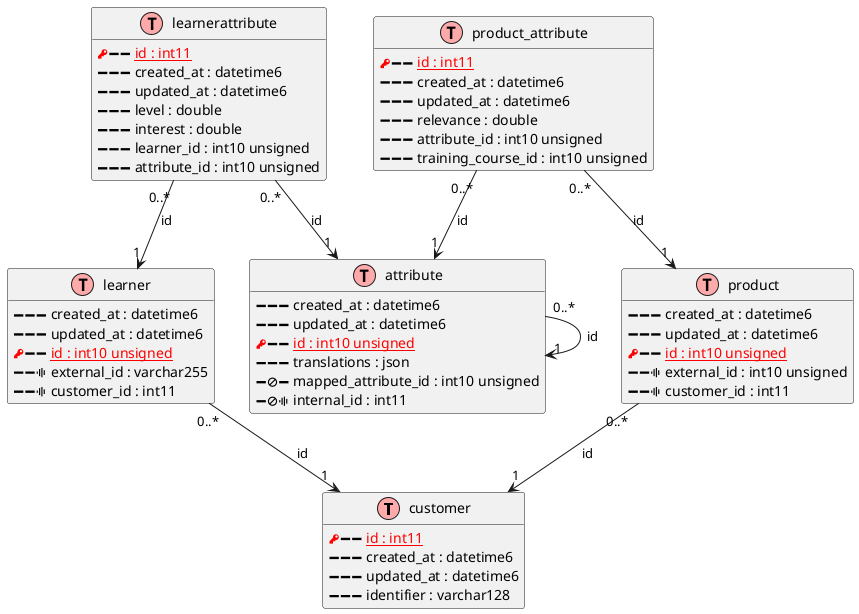 @startuml
' uncomment the line below if you're using computer with a retina display
' skinparam dpi 300
!function Table($name)
  !return "class " + $name + " << (T,#FFAAAA) >>"
!endfunction
' we use bold for primary key
' green color for unique
' and underscore for not_null
!function column($name, $type, $null="", $pk="", $fk="", $unique="")
  !$label = ""
  
  ' Display key
  !if ($pk == "PK" && $fk != "FK")
    !$label = "<color:red><&key></color>"
  !elseif ($pk == "PK" && $fk == "FK")
    !$label = "<color:blue><&key></color>"
  !elseif ($fk == "FK")
    !$label = "<color:green><&key></color>"
  !else
    !$label = "<&minus>"
  !endif

  ' Display nullable icon
  !if ($null == "NULL")
    !$label = $label + "<&ban>"
  !else
    !$label = $label + "<&minus>"
  !endif

  ' Display unique icon
  !if ($unique == "UNIQUE")
    !$label = $label + "<&audio-spectrum>"
  !else
    !$label = $label + "<&minus>"
  !endif
  
  ' display label in the right color (PK, FK, both, none)
  !$label = $label + " "
  !$columnSpec = $name + " : " + $type
  !if ($pk == "PK" && $fk != "FK")
    !$label = $label + "<u><color:red>" + $columnSpec + "</color></u>"
  !elseif ($pk == "PK" && $fk == "FK")
    !$label = $label + "<u><color:blue>" + $columnSpec + "</color></u>"
  !elseif ($fk == "FK")
    !$label = $label + "<u><color:green>" + $columnSpec + "</color></u>"
  !else
    !$label = $label + $columnSpec
  !endif
  
  !return $label
!endfunction
' other tags available:
' <i></i>
' <back:COLOR></color>, where color is a color name or html color code
' (#FFAACC)
' see: http://plantuml.com/classes.html#More
hide methods
hide stereotypes
skinparam classAttributeIconSize 0

' entities
' entities
Table(customer) { 
column("id", "int11", "NOT NULL", "PK", "", "")
column("created_at", "datetime6", "NOT NULL", "", "", "")
column("updated_at", "datetime6", "NOT NULL", "", "", "")
column("identifier", "varchar128", "NOT NULL", "", "", "")
}
Table(learner) { 
column("created_at", "datetime6", "NOT NULL", "", "", "")
column("updated_at", "datetime6", "NOT NULL", "", "", "")
column("id", "int10 unsigned", "NOT NULL", "PK", "", "")
column("external_id", "varchar255", "NOT NULL", "", "", "UNIQUE")
column("customer_id", "int11", "NOT NULL", "", "", "UNIQUE")
}
learner "0..*" --> "1" customer : "id"
Table(learnerattribute) { 
column("id", "int11", "NOT NULL", "PK", "", "")
column("created_at", "datetime6", "NOT NULL", "", "", "")
column("updated_at", "datetime6", "NOT NULL", "", "", "")
column("level", "double", "NOT NULL", "", "", "")
column("interest", "double", "NOT NULL", "", "", "")
column("learner_id", "int10 unsigned", "NOT NULL", "", "", "")
column("attribute_id", "int10 unsigned", "NOT NULL", "", "", "")
}
learnerattribute "0..*" --> "1" learner : "id"
learnerattribute "0..*" --> "1" attribute : "id"
Table(attribute) { 
column("created_at", "datetime6", "NOT NULL", "", "", "")
column("updated_at", "datetime6", "NOT NULL", "", "", "")
column("id", "int10 unsigned", "NOT NULL", "PK", "", "")
column("translations", "json", "NOT NULL", "", "", "")
column("mapped_attribute_id", "int10 unsigned", "NULL", "", "", "")
column("internal_id", "int11", "NULL", "", "", "UNIQUE")
}
attribute "0..*" --> "1" attribute : "id"
Table(product) { 
column("created_at", "datetime6", "NOT NULL", "", "", "")
column("updated_at", "datetime6", "NOT NULL", "", "", "")
column("id", "int10 unsigned", "NOT NULL", "PK", "", "")
column("external_id", "int10 unsigned", "NOT NULL", "", "", "UNIQUE")
column("customer_id", "int11", "NOT NULL", "", "", "UNIQUE")
}
product "0..*" --> "1" customer : "id"
Table(product_attribute) { 
column("id", "int11", "NOT NULL", "PK", "", "")
column("created_at", "datetime6", "NOT NULL", "", "", "")
column("updated_at", "datetime6", "NOT NULL", "", "", "")
column("relevance", "double", "NOT NULL", "", "", "")
column("attribute_id", "int10 unsigned", "NOT NULL", "", "", "")
column("training_course_id", "int10 unsigned", "NOT NULL", "", "", "")
}
product_attribute "0..*" --> "1" attribute : "id"
product_attribute "0..*" --> "1" product : "id"
@enduml
